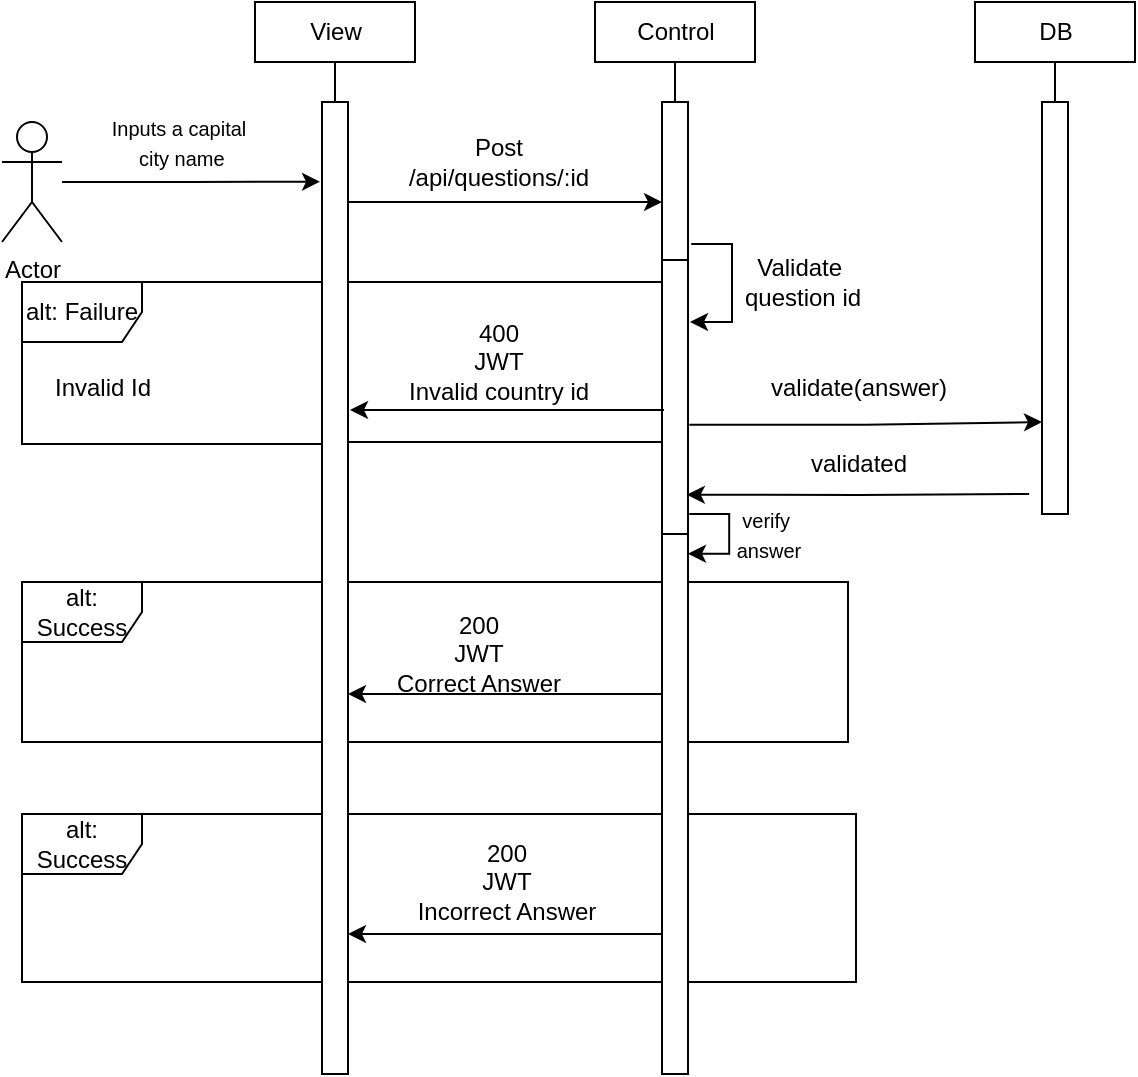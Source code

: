 <mxfile version="24.2.0" type="github">
  <diagram name="Page-1" id="znTmQqUVOChbo05pydBc">
    <mxGraphModel dx="529" dy="337" grid="1" gridSize="10" guides="1" tooltips="1" connect="1" arrows="1" fold="1" page="1" pageScale="1" pageWidth="850" pageHeight="1100" math="0" shadow="0">
      <root>
        <mxCell id="0" />
        <mxCell id="1" parent="0" />
        <mxCell id="vUsv1Ptr0vhTZ9txSlE0-36" value="" style="rounded=0;whiteSpace=wrap;html=1;" parent="1" vertex="1">
          <mxGeometry x="223" y="320" width="157" height="80" as="geometry" />
        </mxCell>
        <mxCell id="vUsv1Ptr0vhTZ9txSlE0-5" value="View" style="rounded=0;whiteSpace=wrap;html=1;" parent="1" vertex="1">
          <mxGeometry x="176.5" y="30" width="80" height="30" as="geometry" />
        </mxCell>
        <mxCell id="vUsv1Ptr0vhTZ9txSlE0-22" style="edgeStyle=orthogonalEdgeStyle;rounded=0;orthogonalLoop=1;jettySize=auto;html=1;" parent="1" source="vUsv1Ptr0vhTZ9txSlE0-6" target="vUsv1Ptr0vhTZ9txSlE0-11" edge="1">
          <mxGeometry relative="1" as="geometry">
            <Array as="points">
              <mxPoint x="290" y="130" />
              <mxPoint x="290" y="130" />
            </Array>
          </mxGeometry>
        </mxCell>
        <mxCell id="vUsv1Ptr0vhTZ9txSlE0-6" value="" style="rounded=0;whiteSpace=wrap;html=1;" parent="1" vertex="1">
          <mxGeometry x="210" y="80" width="13" height="486" as="geometry" />
        </mxCell>
        <mxCell id="vUsv1Ptr0vhTZ9txSlE0-9" value="" style="endArrow=none;html=1;rounded=0;exitX=0.5;exitY=0;exitDx=0;exitDy=0;entryX=0.5;entryY=1;entryDx=0;entryDy=0;" parent="1" source="vUsv1Ptr0vhTZ9txSlE0-6" target="vUsv1Ptr0vhTZ9txSlE0-5" edge="1">
          <mxGeometry width="50" height="50" relative="1" as="geometry">
            <mxPoint x="188" y="226" as="sourcePoint" />
            <mxPoint x="238" y="176" as="targetPoint" />
          </mxGeometry>
        </mxCell>
        <mxCell id="vUsv1Ptr0vhTZ9txSlE0-10" value="Control" style="rounded=0;whiteSpace=wrap;html=1;" parent="1" vertex="1">
          <mxGeometry x="346.5" y="30" width="80" height="30" as="geometry" />
        </mxCell>
        <mxCell id="vUsv1Ptr0vhTZ9txSlE0-24" style="edgeStyle=orthogonalEdgeStyle;rounded=0;orthogonalLoop=1;jettySize=auto;html=1;exitX=1.051;exitY=0.332;exitDx=0;exitDy=0;exitPerimeter=0;" parent="1" edge="1" source="vUsv1Ptr0vhTZ9txSlE0-11">
          <mxGeometry relative="1" as="geometry">
            <mxPoint x="570" y="240" as="targetPoint" />
            <mxPoint x="400" y="240" as="sourcePoint" />
          </mxGeometry>
        </mxCell>
        <mxCell id="vUsv1Ptr0vhTZ9txSlE0-31" style="edgeStyle=orthogonalEdgeStyle;rounded=0;orthogonalLoop=1;jettySize=auto;html=1;entryX=0.969;entryY=0.571;entryDx=0;entryDy=0;entryPerimeter=0;" parent="1" edge="1">
          <mxGeometry relative="1" as="geometry">
            <mxPoint x="393" y="305.85" as="targetPoint" />
            <mxPoint x="393.62" y="286" as="sourcePoint" />
            <Array as="points">
              <mxPoint x="413.62" y="286" />
              <mxPoint x="413.62" y="306" />
            </Array>
          </mxGeometry>
        </mxCell>
        <mxCell id="vUsv1Ptr0vhTZ9txSlE0-11" value="" style="rounded=0;whiteSpace=wrap;html=1;" parent="1" vertex="1">
          <mxGeometry x="380" y="80" width="13" height="486" as="geometry" />
        </mxCell>
        <mxCell id="vUsv1Ptr0vhTZ9txSlE0-51" style="edgeStyle=orthogonalEdgeStyle;rounded=0;orthogonalLoop=1;jettySize=auto;html=1;" parent="1" source="vUsv1Ptr0vhTZ9txSlE0-11" edge="1">
          <mxGeometry relative="1" as="geometry">
            <mxPoint x="223" y="376" as="targetPoint" />
            <Array as="points">
              <mxPoint x="223" y="376" />
            </Array>
          </mxGeometry>
        </mxCell>
        <mxCell id="vUsv1Ptr0vhTZ9txSlE0-12" value="" style="endArrow=none;html=1;rounded=0;exitX=0.5;exitY=0;exitDx=0;exitDy=0;entryX=0.5;entryY=1;entryDx=0;entryDy=0;" parent="1" source="vUsv1Ptr0vhTZ9txSlE0-11" target="vUsv1Ptr0vhTZ9txSlE0-10" edge="1">
          <mxGeometry width="50" height="50" relative="1" as="geometry">
            <mxPoint x="358" y="226" as="sourcePoint" />
            <mxPoint x="408" y="176" as="targetPoint" />
          </mxGeometry>
        </mxCell>
        <mxCell id="vUsv1Ptr0vhTZ9txSlE0-13" value="DB" style="rounded=0;whiteSpace=wrap;html=1;" parent="1" vertex="1">
          <mxGeometry x="536.5" y="30" width="80" height="30" as="geometry" />
        </mxCell>
        <mxCell id="vUsv1Ptr0vhTZ9txSlE0-14" value="" style="rounded=0;whiteSpace=wrap;html=1;" parent="1" vertex="1">
          <mxGeometry x="570" y="80" width="13" height="206" as="geometry" />
        </mxCell>
        <mxCell id="vUsv1Ptr0vhTZ9txSlE0-15" value="" style="endArrow=none;html=1;rounded=0;exitX=0.5;exitY=0;exitDx=0;exitDy=0;entryX=0.5;entryY=1;entryDx=0;entryDy=0;" parent="1" source="vUsv1Ptr0vhTZ9txSlE0-14" target="vUsv1Ptr0vhTZ9txSlE0-13" edge="1">
          <mxGeometry width="50" height="50" relative="1" as="geometry">
            <mxPoint x="548" y="226" as="sourcePoint" />
            <mxPoint x="598" y="176" as="targetPoint" />
          </mxGeometry>
        </mxCell>
        <mxCell id="vUsv1Ptr0vhTZ9txSlE0-16" value="Actor" style="shape=umlActor;verticalLabelPosition=bottom;verticalAlign=top;html=1;outlineConnect=0;" parent="1" vertex="1">
          <mxGeometry x="50" y="90" width="30" height="60" as="geometry" />
        </mxCell>
        <mxCell id="vUsv1Ptr0vhTZ9txSlE0-18" style="edgeStyle=orthogonalEdgeStyle;rounded=0;orthogonalLoop=1;jettySize=auto;html=1;entryX=-0.077;entryY=0.082;entryDx=0;entryDy=0;entryPerimeter=0;" parent="1" source="vUsv1Ptr0vhTZ9txSlE0-16" target="vUsv1Ptr0vhTZ9txSlE0-6" edge="1">
          <mxGeometry relative="1" as="geometry" />
        </mxCell>
        <mxCell id="vUsv1Ptr0vhTZ9txSlE0-19" value="&lt;font style=&quot;font-size: 10px;&quot;&gt;Inputs a capital&lt;/font&gt;&lt;div&gt;&lt;font style=&quot;font-size: 10px;&quot;&gt;&amp;nbsp;city name&lt;/font&gt;&lt;/div&gt;" style="text;html=1;align=center;verticalAlign=middle;resizable=0;points=[];autosize=1;strokeColor=none;fillColor=none;" parent="1" vertex="1">
          <mxGeometry x="93" y="80" width="90" height="40" as="geometry" />
        </mxCell>
        <mxCell id="vUsv1Ptr0vhTZ9txSlE0-23" value="Post&lt;div&gt;/api/questions/:id&lt;/div&gt;" style="text;html=1;align=center;verticalAlign=middle;resizable=0;points=[];autosize=1;strokeColor=none;fillColor=none;" parent="1" vertex="1">
          <mxGeometry x="243" y="90" width="110" height="40" as="geometry" />
        </mxCell>
        <mxCell id="vUsv1Ptr0vhTZ9txSlE0-25" value="validate(answer)" style="text;html=1;align=center;verticalAlign=middle;resizable=0;points=[];autosize=1;strokeColor=none;fillColor=none;" parent="1" vertex="1">
          <mxGeometry x="423" y="208" width="110" height="30" as="geometry" />
        </mxCell>
        <mxCell id="vUsv1Ptr0vhTZ9txSlE0-26" style="edgeStyle=orthogonalEdgeStyle;rounded=0;orthogonalLoop=1;jettySize=auto;html=1;entryX=0.942;entryY=0.101;entryDx=0;entryDy=0;entryPerimeter=0;" parent="1" edge="1">
          <mxGeometry relative="1" as="geometry">
            <mxPoint x="563.58" y="275.997" as="sourcePoint" />
            <mxPoint x="392.42" y="276.32" as="targetPoint" />
          </mxGeometry>
        </mxCell>
        <mxCell id="vUsv1Ptr0vhTZ9txSlE0-27" value="validated" style="text;html=1;align=center;verticalAlign=middle;resizable=0;points=[];autosize=1;strokeColor=none;fillColor=none;" parent="1" vertex="1">
          <mxGeometry x="443" y="246" width="70" height="30" as="geometry" />
        </mxCell>
        <mxCell id="vUsv1Ptr0vhTZ9txSlE0-29" value="" style="endArrow=none;html=1;rounded=0;" parent="1" edge="1">
          <mxGeometry width="50" height="50" relative="1" as="geometry">
            <mxPoint x="380" y="296" as="sourcePoint" />
            <mxPoint x="393" y="296" as="targetPoint" />
            <Array as="points">
              <mxPoint x="393" y="296" />
            </Array>
          </mxGeometry>
        </mxCell>
        <mxCell id="vUsv1Ptr0vhTZ9txSlE0-32" value="&lt;font style=&quot;font-size: 10px;&quot;&gt;verify&amp;nbsp;&lt;/font&gt;&lt;div&gt;&lt;font style=&quot;font-size: 10px;&quot;&gt;answer&lt;/font&gt;&lt;/div&gt;" style="text;html=1;align=center;verticalAlign=middle;resizable=0;points=[];autosize=1;strokeColor=none;fillColor=none;" parent="1" vertex="1">
          <mxGeometry x="403" y="276" width="60" height="40" as="geometry" />
        </mxCell>
        <mxCell id="vUsv1Ptr0vhTZ9txSlE0-33" value="" style="whiteSpace=wrap;html=1;aspect=fixed;" parent="1" vertex="1">
          <mxGeometry x="393" y="320" width="80" height="80" as="geometry" />
        </mxCell>
        <mxCell id="vUsv1Ptr0vhTZ9txSlE0-34" value="" style="whiteSpace=wrap;html=1;aspect=fixed;" parent="1" vertex="1">
          <mxGeometry x="393" y="436" width="84" height="84" as="geometry" />
        </mxCell>
        <mxCell id="vUsv1Ptr0vhTZ9txSlE0-37" value="" style="rounded=0;whiteSpace=wrap;html=1;" parent="1" vertex="1">
          <mxGeometry x="223" y="436" width="157" height="84" as="geometry" />
        </mxCell>
        <mxCell id="vUsv1Ptr0vhTZ9txSlE0-52" style="edgeStyle=orthogonalEdgeStyle;rounded=0;orthogonalLoop=1;jettySize=auto;html=1;exitX=1;exitY=0.75;exitDx=0;exitDy=0;" parent="1" edge="1" source="vUsv1Ptr0vhTZ9txSlE0-37">
          <mxGeometry relative="1" as="geometry">
            <mxPoint x="373" y="496" as="sourcePoint" />
            <mxPoint x="223" y="496" as="targetPoint" />
            <Array as="points">
              <mxPoint x="380" y="496" />
            </Array>
          </mxGeometry>
        </mxCell>
        <mxCell id="vUsv1Ptr0vhTZ9txSlE0-53" value="200&lt;div&gt;JWT&lt;/div&gt;&lt;div&gt;Correct Answer&lt;/div&gt;" style="text;html=1;align=center;verticalAlign=middle;resizable=0;points=[];autosize=1;strokeColor=none;fillColor=none;" parent="1" vertex="1">
          <mxGeometry x="233" y="326" width="110" height="60" as="geometry" />
        </mxCell>
        <mxCell id="Myf7x4pRrlEok5JEnSSy-2" value="alt:&lt;div&gt;Success&lt;/div&gt;" style="shape=umlFrame;whiteSpace=wrap;html=1;pointerEvents=0;" vertex="1" parent="1">
          <mxGeometry x="60" y="320" width="150" height="80" as="geometry" />
        </mxCell>
        <mxCell id="Myf7x4pRrlEok5JEnSSy-3" value="" style="endArrow=none;html=1;rounded=0;" edge="1" parent="1">
          <mxGeometry width="50" height="50" relative="1" as="geometry">
            <mxPoint x="380" y="159" as="sourcePoint" />
            <mxPoint x="393" y="159" as="targetPoint" />
            <Array as="points">
              <mxPoint x="393" y="159" />
            </Array>
          </mxGeometry>
        </mxCell>
        <mxCell id="Myf7x4pRrlEok5JEnSSy-4" style="edgeStyle=orthogonalEdgeStyle;rounded=0;orthogonalLoop=1;jettySize=auto;html=1;" edge="1" parent="1">
          <mxGeometry relative="1" as="geometry">
            <mxPoint x="394" y="190" as="targetPoint" />
            <mxPoint x="394.62" y="151" as="sourcePoint" />
            <Array as="points">
              <mxPoint x="415" y="151" />
              <mxPoint x="415" y="190" />
            </Array>
          </mxGeometry>
        </mxCell>
        <mxCell id="Myf7x4pRrlEok5JEnSSy-5" value="Validate&amp;nbsp;&lt;div&gt;question id&lt;/div&gt;" style="text;html=1;align=center;verticalAlign=middle;resizable=0;points=[];autosize=1;strokeColor=none;fillColor=none;" vertex="1" parent="1">
          <mxGeometry x="410" y="150" width="80" height="40" as="geometry" />
        </mxCell>
        <mxCell id="Myf7x4pRrlEok5JEnSSy-6" value="alt: Failure" style="shape=umlFrame;whiteSpace=wrap;html=1;pointerEvents=0;" vertex="1" parent="1">
          <mxGeometry x="60" y="170" width="150" height="81" as="geometry" />
        </mxCell>
        <mxCell id="Myf7x4pRrlEok5JEnSSy-7" value="" style="rounded=0;whiteSpace=wrap;html=1;" vertex="1" parent="1">
          <mxGeometry x="223" y="170" width="157" height="80" as="geometry" />
        </mxCell>
        <mxCell id="Myf7x4pRrlEok5JEnSSy-8" style="edgeStyle=orthogonalEdgeStyle;rounded=0;orthogonalLoop=1;jettySize=auto;html=1;" edge="1" parent="1">
          <mxGeometry relative="1" as="geometry">
            <mxPoint x="224" y="234" as="targetPoint" />
            <Array as="points">
              <mxPoint x="224" y="234" />
            </Array>
            <mxPoint x="381" y="234" as="sourcePoint" />
          </mxGeometry>
        </mxCell>
        <mxCell id="Myf7x4pRrlEok5JEnSSy-9" value="400&lt;div&gt;JWT&lt;/div&gt;&lt;div&gt;Invalid country id&lt;/div&gt;" style="text;html=1;align=center;verticalAlign=middle;resizable=0;points=[];autosize=1;strokeColor=none;fillColor=none;" vertex="1" parent="1">
          <mxGeometry x="243" y="180" width="110" height="60" as="geometry" />
        </mxCell>
        <mxCell id="Myf7x4pRrlEok5JEnSSy-10" value="Invalid Id" style="text;html=1;align=center;verticalAlign=middle;resizable=0;points=[];autosize=1;strokeColor=none;fillColor=none;" vertex="1" parent="1">
          <mxGeometry x="65" y="208" width="70" height="30" as="geometry" />
        </mxCell>
        <mxCell id="Myf7x4pRrlEok5JEnSSy-11" value="alt:&lt;div&gt;Success&lt;/div&gt;" style="shape=umlFrame;whiteSpace=wrap;html=1;pointerEvents=0;" vertex="1" parent="1">
          <mxGeometry x="60" y="436" width="150" height="84" as="geometry" />
        </mxCell>
        <mxCell id="Myf7x4pRrlEok5JEnSSy-12" value="200&lt;div&gt;JWT&lt;/div&gt;&lt;div&gt;Incorrect Answer&lt;/div&gt;" style="text;html=1;align=center;verticalAlign=middle;resizable=0;points=[];autosize=1;strokeColor=none;fillColor=none;" vertex="1" parent="1">
          <mxGeometry x="246.5" y="440" width="110" height="60" as="geometry" />
        </mxCell>
      </root>
    </mxGraphModel>
  </diagram>
</mxfile>
